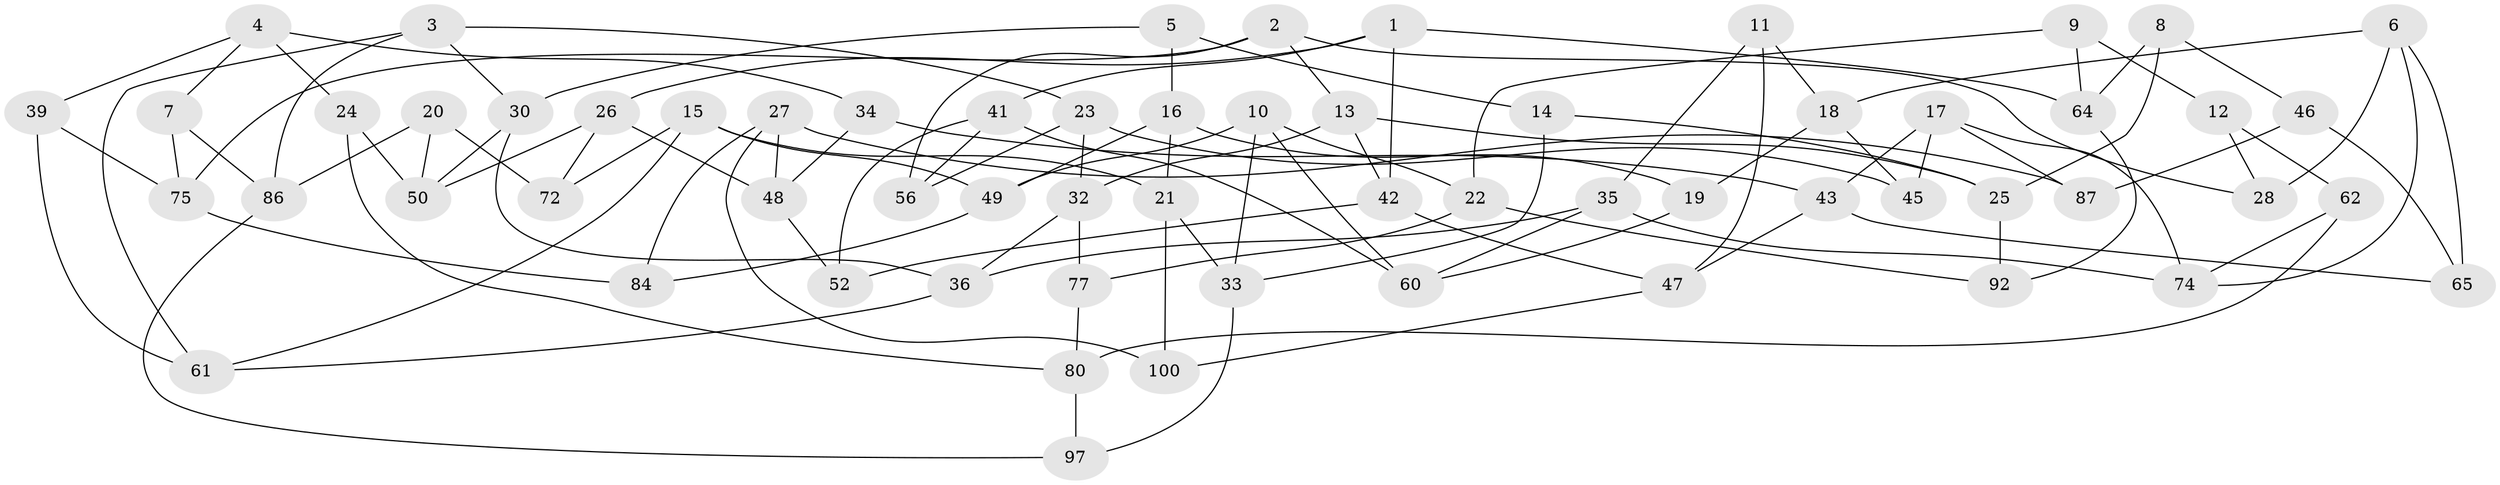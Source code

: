 // original degree distribution, {3: 1.0}
// Generated by graph-tools (version 1.1) at 2025/39/02/21/25 10:39:00]
// undirected, 62 vertices, 111 edges
graph export_dot {
graph [start="1"]
  node [color=gray90,style=filled];
  1 [super="+85"];
  2 [super="+91"];
  3 [super="+71"];
  4 [super="+78"];
  5;
  6 [super="+67"];
  7;
  8;
  9;
  10 [super="+66"];
  11;
  12 [super="+89"];
  13 [super="+29"];
  14;
  15 [super="+99"];
  16 [super="+58"];
  17 [super="+37"];
  18 [super="+31"];
  19;
  20;
  21 [super="+98"];
  22 [super="+54"];
  23 [super="+95"];
  24;
  25 [super="+55"];
  26 [super="+44"];
  27 [super="+90"];
  28 [super="+82"];
  30 [super="+53"];
  32 [super="+38"];
  33 [super="+69"];
  34;
  35 [super="+63"];
  36 [super="+40"];
  39;
  41 [super="+70"];
  42 [super="+83"];
  43 [super="+76"];
  45;
  46;
  47 [super="+51"];
  48 [super="+59"];
  49 [super="+88"];
  50 [super="+57"];
  52;
  56;
  60 [super="+73"];
  61 [super="+68"];
  62;
  64 [super="+81"];
  65;
  72;
  74 [super="+79"];
  75 [super="+93"];
  77;
  80 [super="+96"];
  84;
  86 [super="+94"];
  87;
  92;
  97;
  100;
  1 -- 64;
  1 -- 42;
  1 -- 26;
  1 -- 41;
  2 -- 56;
  2 -- 75;
  2 -- 28;
  2 -- 13;
  3 -- 30;
  3 -- 23;
  3 -- 61;
  3 -- 86;
  4 -- 39;
  4 -- 7;
  4 -- 24;
  4 -- 34;
  5 -- 14;
  5 -- 30;
  5 -- 16;
  6 -- 65;
  6 -- 18;
  6 -- 74;
  6 -- 28;
  7 -- 86;
  7 -- 75;
  8 -- 25;
  8 -- 46;
  8 -- 64;
  9 -- 64;
  9 -- 22;
  9 -- 12;
  10 -- 60;
  10 -- 33;
  10 -- 22;
  10 -- 49;
  11 -- 47;
  11 -- 18;
  11 -- 35;
  12 -- 62;
  12 -- 28 [weight=2];
  13 -- 32;
  13 -- 25;
  13 -- 42;
  14 -- 25;
  14 -- 33;
  15 -- 72;
  15 -- 61;
  15 -- 21;
  15 -- 49;
  16 -- 49;
  16 -- 19;
  16 -- 21;
  17 -- 87;
  17 -- 45;
  17 -- 74;
  17 -- 43;
  18 -- 45;
  18 -- 19;
  19 -- 60;
  20 -- 50;
  20 -- 72;
  20 -- 86;
  21 -- 100;
  21 -- 33;
  22 -- 77;
  22 -- 92;
  23 -- 45;
  23 -- 32;
  23 -- 56;
  24 -- 50;
  24 -- 80;
  25 -- 92;
  26 -- 48;
  26 -- 72;
  26 -- 50;
  27 -- 100;
  27 -- 84;
  27 -- 48;
  27 -- 87;
  30 -- 36;
  30 -- 50;
  32 -- 77;
  32 -- 36;
  33 -- 97;
  34 -- 43;
  34 -- 48;
  35 -- 36;
  35 -- 60;
  35 -- 74;
  36 -- 61;
  39 -- 75;
  39 -- 61;
  41 -- 52;
  41 -- 60;
  41 -- 56;
  42 -- 52;
  42 -- 47;
  43 -- 65;
  43 -- 47;
  46 -- 87;
  46 -- 65;
  47 -- 100;
  48 -- 52;
  49 -- 84;
  62 -- 74;
  62 -- 80;
  64 -- 92;
  75 -- 84;
  77 -- 80;
  80 -- 97;
  86 -- 97;
}
